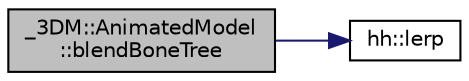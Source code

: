 digraph "_3DM::AnimatedModel::blendBoneTree"
{
 // INTERACTIVE_SVG=YES
 // LATEX_PDF_SIZE
  edge [fontname="Helvetica",fontsize="10",labelfontname="Helvetica",labelfontsize="10"];
  node [fontname="Helvetica",fontsize="10",shape=record];
  rankdir="LR";
  Node1 [label="_3DM::AnimatedModel\l::blendBoneTree",height=0.2,width=0.4,color="black", fillcolor="grey75", style="filled", fontcolor="black",tooltip=" "];
  Node1 -> Node2 [color="midnightblue",fontsize="10",style="solid",fontname="Helvetica"];
  Node2 [label="hh::lerp",height=0.2,width=0.4,color="black", fillcolor="white", style="filled",URL="$d7/dd1/namespacehh.html#acc12d311b39ab754de1f52061139b09d",tooltip=" "];
}
